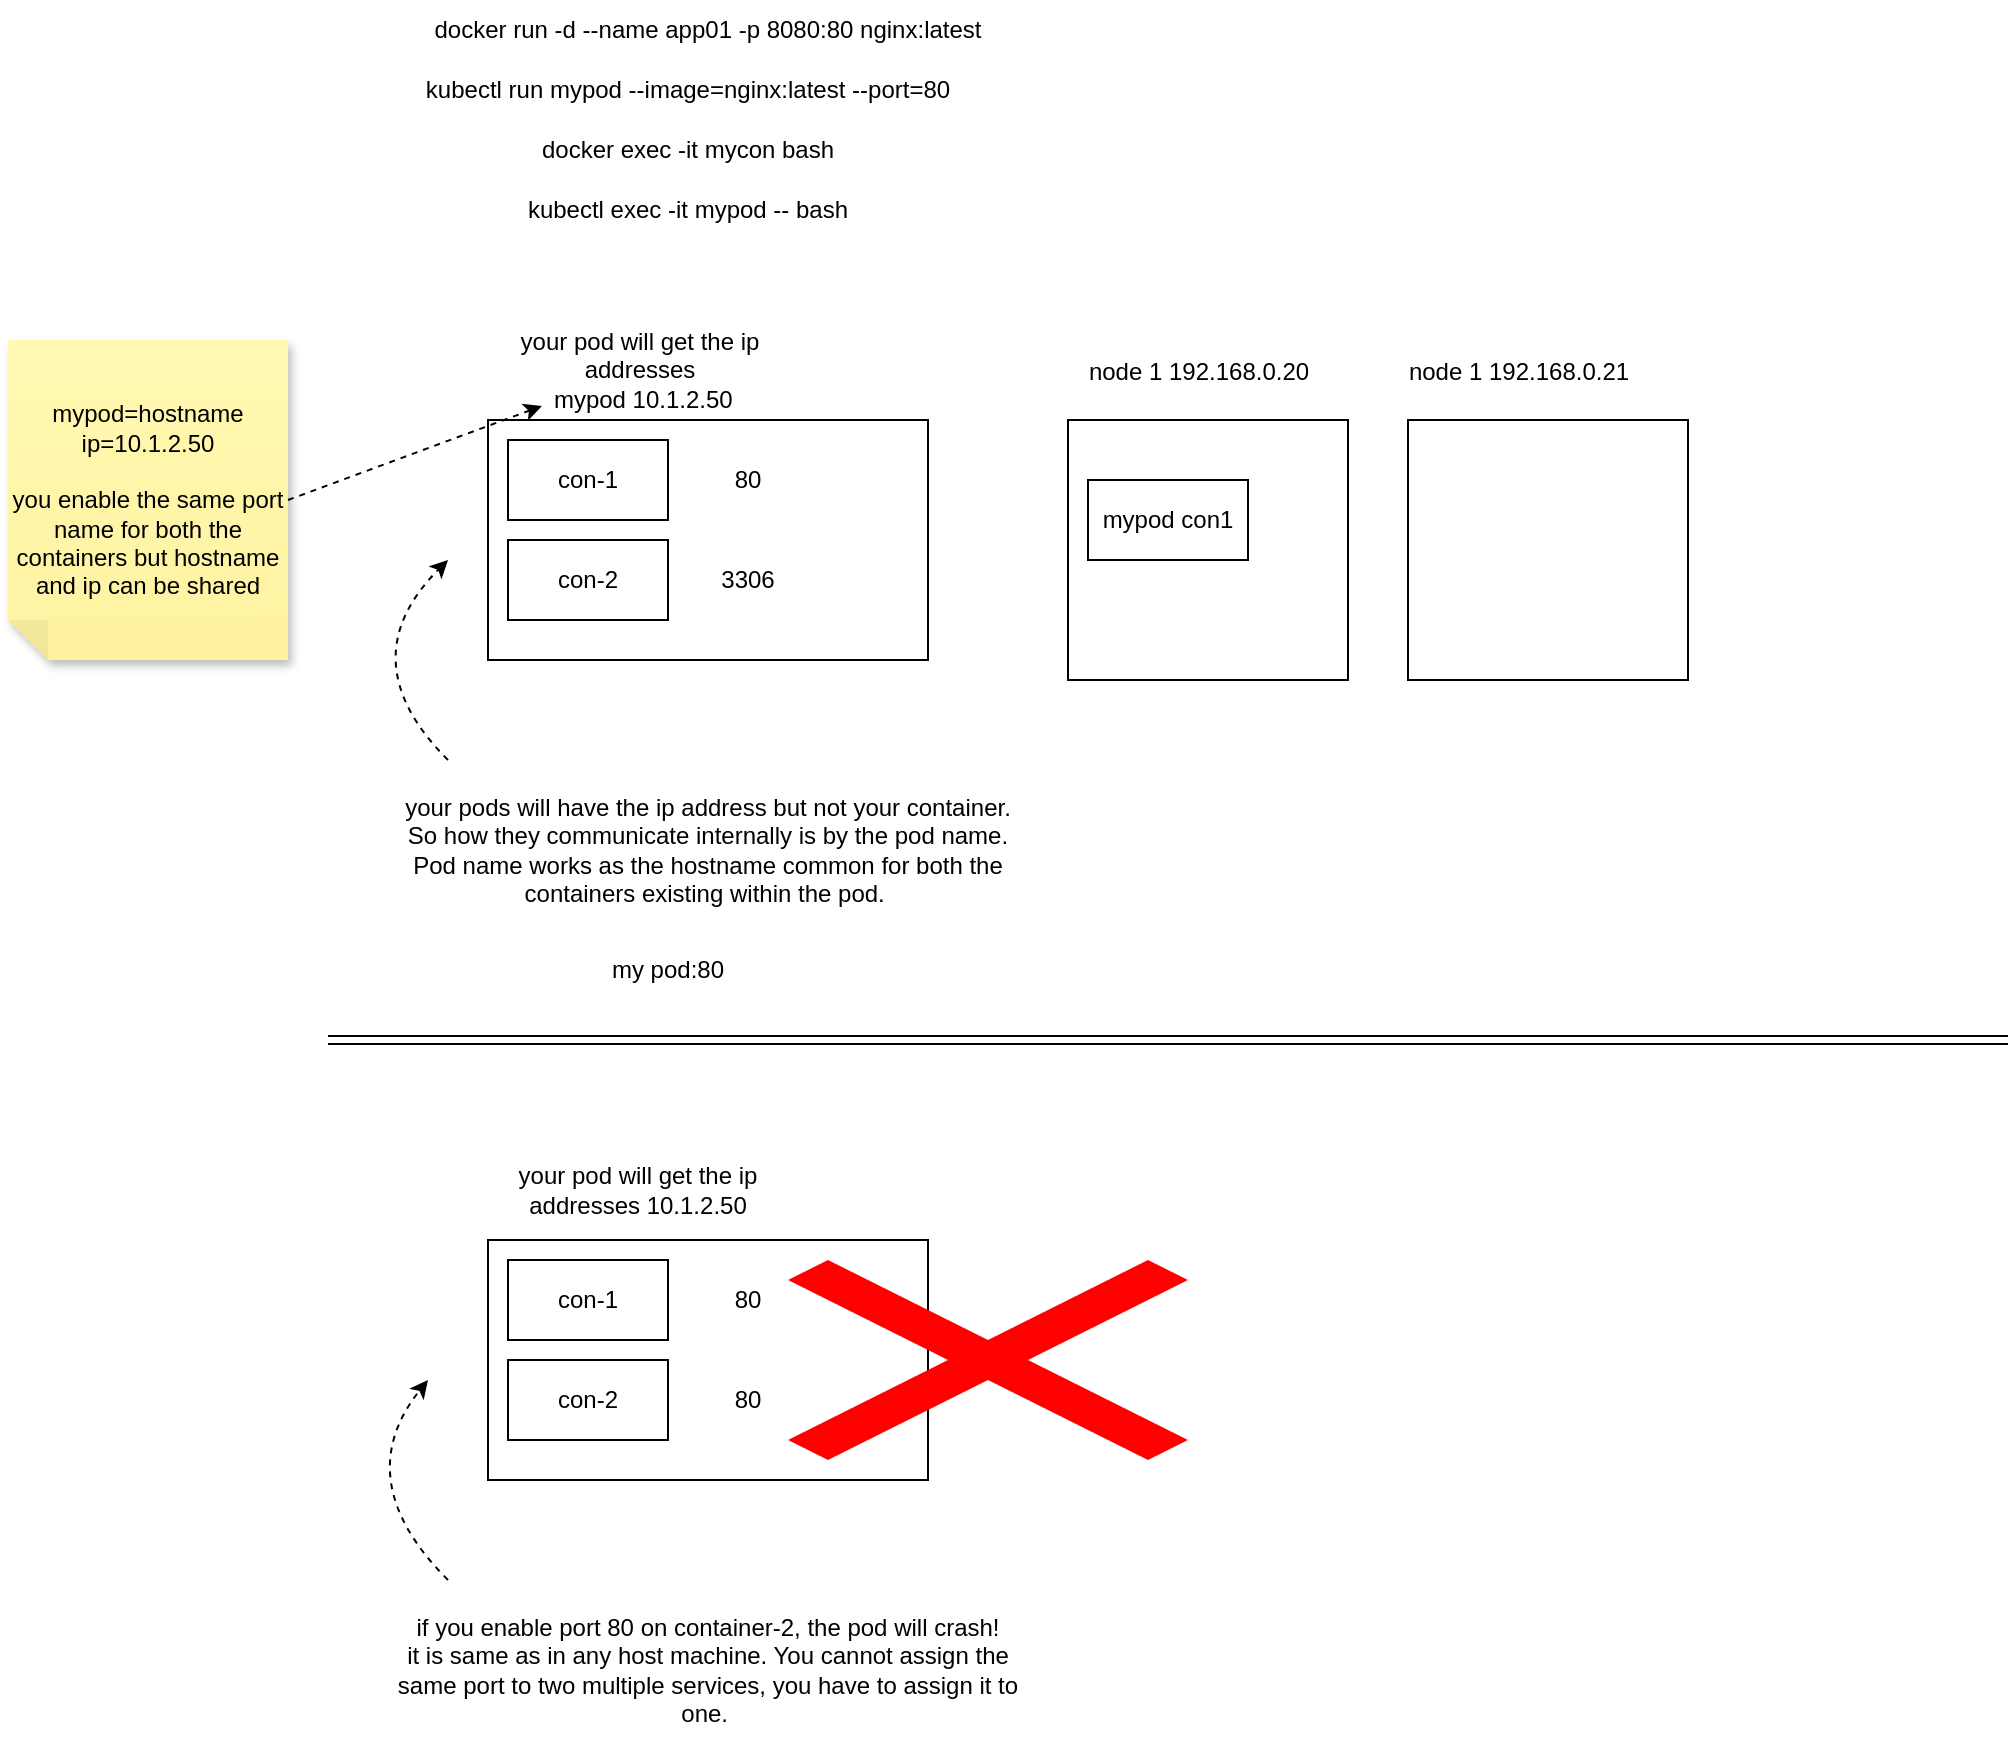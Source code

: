 <mxfile version="24.7.10">
  <diagram name="Page-1" id="mjV5ODukJaDs_-uyNFB3">
    <mxGraphModel dx="2284" dy="802" grid="1" gridSize="10" guides="1" tooltips="1" connect="1" arrows="1" fold="1" page="1" pageScale="1" pageWidth="850" pageHeight="1100" math="0" shadow="0">
      <root>
        <mxCell id="0" />
        <mxCell id="1" parent="0" />
        <mxCell id="M8-BgbDuDf5HeTWnamSH-1" value="" style="whiteSpace=wrap;html=1;" vertex="1" parent="1">
          <mxGeometry x="70" y="290" width="140" height="130" as="geometry" />
        </mxCell>
        <mxCell id="M8-BgbDuDf5HeTWnamSH-4" value="" style="whiteSpace=wrap;html=1;" vertex="1" parent="1">
          <mxGeometry x="240" y="290" width="140" height="130" as="geometry" />
        </mxCell>
        <mxCell id="M8-BgbDuDf5HeTWnamSH-5" value="mypod con1" style="whiteSpace=wrap;html=1;" vertex="1" parent="1">
          <mxGeometry x="80" y="320" width="80" height="40" as="geometry" />
        </mxCell>
        <mxCell id="M8-BgbDuDf5HeTWnamSH-6" value="&lt;p style=&quot;margin: 0px; font-style: normal; font-variant-caps: normal; font-stretch: normal; line-height: normal; font-size-adjust: none; font-kerning: auto; font-variant-alternates: normal; font-variant-ligatures: normal; font-variant-numeric: normal; font-variant-east-asian: normal; font-variant-position: normal; font-variant-emoji: normal; font-feature-settings: normal; font-optical-sizing: auto; font-variation-settings: normal;&quot;&gt;node 1 192.168.0.20&lt;/p&gt;" style="text;html=1;align=center;verticalAlign=middle;resizable=0;points=[];autosize=1;strokeColor=none;fillColor=none;" vertex="1" parent="1">
          <mxGeometry x="70" y="250" width="130" height="30" as="geometry" />
        </mxCell>
        <mxCell id="M8-BgbDuDf5HeTWnamSH-7" value="&lt;p style=&quot;margin: 0px; font-style: normal; font-variant-caps: normal; font-stretch: normal; line-height: normal; font-size-adjust: none; font-kerning: auto; font-variant-alternates: normal; font-variant-ligatures: normal; font-variant-numeric: normal; font-variant-east-asian: normal; font-variant-position: normal; font-variant-emoji: normal; font-feature-settings: normal; font-optical-sizing: auto; font-variation-settings: normal;&quot;&gt;node 1 192.168.0.21&lt;/p&gt;" style="text;html=1;align=center;verticalAlign=middle;resizable=0;points=[];autosize=1;strokeColor=none;fillColor=none;" vertex="1" parent="1">
          <mxGeometry x="230" y="250" width="130" height="30" as="geometry" />
        </mxCell>
        <mxCell id="M8-BgbDuDf5HeTWnamSH-9" value="kubectl run mypod --image=nginx:latest --port=80" style="text;html=1;align=center;verticalAlign=middle;whiteSpace=wrap;rounded=0;" vertex="1" parent="1">
          <mxGeometry x="-255" y="110" width="270" height="30" as="geometry" />
        </mxCell>
        <mxCell id="M8-BgbDuDf5HeTWnamSH-10" value="docker run -d --name app01 -p 8080:80 nginx:latest" style="text;html=1;align=center;verticalAlign=middle;whiteSpace=wrap;rounded=0;" vertex="1" parent="1">
          <mxGeometry x="-255" y="80" width="290" height="30" as="geometry" />
        </mxCell>
        <mxCell id="M8-BgbDuDf5HeTWnamSH-11" value="" style="rounded=0;whiteSpace=wrap;html=1;" vertex="1" parent="1">
          <mxGeometry x="-220" y="290" width="220" height="120" as="geometry" />
        </mxCell>
        <mxCell id="M8-BgbDuDf5HeTWnamSH-12" value="con-1" style="rounded=0;whiteSpace=wrap;html=1;" vertex="1" parent="1">
          <mxGeometry x="-210" y="300" width="80" height="40" as="geometry" />
        </mxCell>
        <mxCell id="M8-BgbDuDf5HeTWnamSH-13" value="con-2" style="rounded=0;whiteSpace=wrap;html=1;" vertex="1" parent="1">
          <mxGeometry x="-210" y="350" width="80" height="40" as="geometry" />
        </mxCell>
        <mxCell id="M8-BgbDuDf5HeTWnamSH-14" value="80" style="text;html=1;align=center;verticalAlign=middle;whiteSpace=wrap;rounded=0;" vertex="1" parent="1">
          <mxGeometry x="-120" y="305" width="60" height="30" as="geometry" />
        </mxCell>
        <mxCell id="M8-BgbDuDf5HeTWnamSH-15" value="your pod will get the ip addresses&lt;div&gt;&amp;nbsp;mypod 10.1.2.50&lt;/div&gt;" style="text;html=1;align=center;verticalAlign=middle;whiteSpace=wrap;rounded=0;" vertex="1" parent="1">
          <mxGeometry x="-219" y="250" width="150" height="30" as="geometry" />
        </mxCell>
        <mxCell id="M8-BgbDuDf5HeTWnamSH-16" value="your pods will have the ip address but not your container. So how they communicate internally is by the pod name. Pod name works as the hostname common for both the containers existing within the pod.&amp;nbsp;" style="text;html=1;align=center;verticalAlign=middle;whiteSpace=wrap;rounded=0;" vertex="1" parent="1">
          <mxGeometry x="-270" y="460" width="320" height="90" as="geometry" />
        </mxCell>
        <mxCell id="M8-BgbDuDf5HeTWnamSH-18" value="" style="curved=1;endArrow=classic;html=1;rounded=0;dashed=1;" edge="1" parent="1" source="M8-BgbDuDf5HeTWnamSH-16">
          <mxGeometry width="50" height="50" relative="1" as="geometry">
            <mxPoint x="-290" y="460" as="sourcePoint" />
            <mxPoint x="-240" y="360" as="targetPoint" />
            <Array as="points">
              <mxPoint x="-240" y="460" />
              <mxPoint x="-290" y="410" />
            </Array>
          </mxGeometry>
        </mxCell>
        <mxCell id="M8-BgbDuDf5HeTWnamSH-21" value="" style="shape=link;html=1;rounded=0;" edge="1" parent="1">
          <mxGeometry width="100" relative="1" as="geometry">
            <mxPoint x="-300" y="600" as="sourcePoint" />
            <mxPoint x="540" y="600" as="targetPoint" />
          </mxGeometry>
        </mxCell>
        <mxCell id="M8-BgbDuDf5HeTWnamSH-22" value="" style="rounded=0;whiteSpace=wrap;html=1;" vertex="1" parent="1">
          <mxGeometry x="-220" y="700" width="220" height="120" as="geometry" />
        </mxCell>
        <mxCell id="M8-BgbDuDf5HeTWnamSH-23" value="con-1" style="rounded=0;whiteSpace=wrap;html=1;" vertex="1" parent="1">
          <mxGeometry x="-210" y="710" width="80" height="40" as="geometry" />
        </mxCell>
        <mxCell id="M8-BgbDuDf5HeTWnamSH-24" value="con-2" style="rounded=0;whiteSpace=wrap;html=1;" vertex="1" parent="1">
          <mxGeometry x="-210" y="760" width="80" height="40" as="geometry" />
        </mxCell>
        <mxCell id="M8-BgbDuDf5HeTWnamSH-25" value="80" style="text;html=1;align=center;verticalAlign=middle;whiteSpace=wrap;rounded=0;" vertex="1" parent="1">
          <mxGeometry x="-120" y="715" width="60" height="30" as="geometry" />
        </mxCell>
        <mxCell id="M8-BgbDuDf5HeTWnamSH-26" value="your pod will get the ip addresses 10.1.2.50" style="text;html=1;align=center;verticalAlign=middle;whiteSpace=wrap;rounded=0;" vertex="1" parent="1">
          <mxGeometry x="-220" y="660" width="150" height="30" as="geometry" />
        </mxCell>
        <mxCell id="M8-BgbDuDf5HeTWnamSH-27" value="if you enable port 80 on container-2, the pod will crash!&lt;div&gt;it is same as in any host machine. You cannot assign the same port to two multiple services, you have to assign it to one.&amp;nbsp;&lt;/div&gt;" style="text;html=1;align=center;verticalAlign=middle;whiteSpace=wrap;rounded=0;" vertex="1" parent="1">
          <mxGeometry x="-270" y="870" width="320" height="90" as="geometry" />
        </mxCell>
        <mxCell id="M8-BgbDuDf5HeTWnamSH-28" value="" style="curved=1;endArrow=classic;html=1;rounded=0;dashed=1;" edge="1" parent="1" source="M8-BgbDuDf5HeTWnamSH-27">
          <mxGeometry width="50" height="50" relative="1" as="geometry">
            <mxPoint x="-290" y="870" as="sourcePoint" />
            <mxPoint x="-250" y="770" as="targetPoint" />
            <Array as="points">
              <mxPoint x="-240" y="870" />
              <mxPoint x="-290" y="820" />
            </Array>
          </mxGeometry>
        </mxCell>
        <mxCell id="M8-BgbDuDf5HeTWnamSH-29" value="80" style="text;html=1;align=center;verticalAlign=middle;whiteSpace=wrap;rounded=0;" vertex="1" parent="1">
          <mxGeometry x="-120" y="765" width="60" height="30" as="geometry" />
        </mxCell>
        <mxCell id="M8-BgbDuDf5HeTWnamSH-30" value="" style="shape=mxgraph.mockup.markup.redX;fillColor=#ff0000;html=1;shadow=0;whiteSpace=wrap;strokeColor=none;" vertex="1" parent="1">
          <mxGeometry x="-70" y="710" width="200" height="100" as="geometry" />
        </mxCell>
        <mxCell id="M8-BgbDuDf5HeTWnamSH-32" value="mypod=hostname&lt;div&gt;ip=10.1.2.50&lt;/div&gt;&lt;div&gt;&lt;br&gt;&lt;/div&gt;&lt;div&gt;you enable the same port name for both the containers but hostname and ip can be shared&lt;/div&gt;" style="shape=note;whiteSpace=wrap;html=1;backgroundOutline=1;fontColor=#000000;darkOpacity=0.05;fillColor=#FFF9B2;strokeColor=none;fillStyle=solid;direction=west;gradientDirection=north;gradientColor=#FFF2A1;shadow=1;size=20;pointerEvents=1;" vertex="1" parent="1">
          <mxGeometry x="-460" y="250" width="140" height="160" as="geometry" />
        </mxCell>
        <mxCell id="M8-BgbDuDf5HeTWnamSH-33" value="" style="endArrow=classic;html=1;rounded=0;entryX=0.173;entryY=1.1;entryDx=0;entryDy=0;entryPerimeter=0;exitX=0;exitY=0.5;exitDx=0;exitDy=0;exitPerimeter=0;dashed=1;" edge="1" parent="1" source="M8-BgbDuDf5HeTWnamSH-32" target="M8-BgbDuDf5HeTWnamSH-15">
          <mxGeometry width="50" height="50" relative="1" as="geometry">
            <mxPoint x="-300" y="340" as="sourcePoint" />
            <mxPoint x="-250" y="290" as="targetPoint" />
          </mxGeometry>
        </mxCell>
        <mxCell id="M8-BgbDuDf5HeTWnamSH-34" value="3306" style="text;html=1;align=center;verticalAlign=middle;whiteSpace=wrap;rounded=0;" vertex="1" parent="1">
          <mxGeometry x="-120" y="355" width="60" height="30" as="geometry" />
        </mxCell>
        <mxCell id="M8-BgbDuDf5HeTWnamSH-35" value="my pod:80" style="text;html=1;align=center;verticalAlign=middle;whiteSpace=wrap;rounded=0;" vertex="1" parent="1">
          <mxGeometry x="-160" y="550" width="60" height="30" as="geometry" />
        </mxCell>
        <mxCell id="M8-BgbDuDf5HeTWnamSH-37" value="docker exec -it mycon bash" style="text;html=1;align=center;verticalAlign=middle;whiteSpace=wrap;rounded=0;" vertex="1" parent="1">
          <mxGeometry x="-255" y="140" width="270" height="30" as="geometry" />
        </mxCell>
        <mxCell id="M8-BgbDuDf5HeTWnamSH-38" value="kubectl exec -it mypod -- bash" style="text;html=1;align=center;verticalAlign=middle;whiteSpace=wrap;rounded=0;" vertex="1" parent="1">
          <mxGeometry x="-255" y="170" width="270" height="30" as="geometry" />
        </mxCell>
      </root>
    </mxGraphModel>
  </diagram>
</mxfile>
